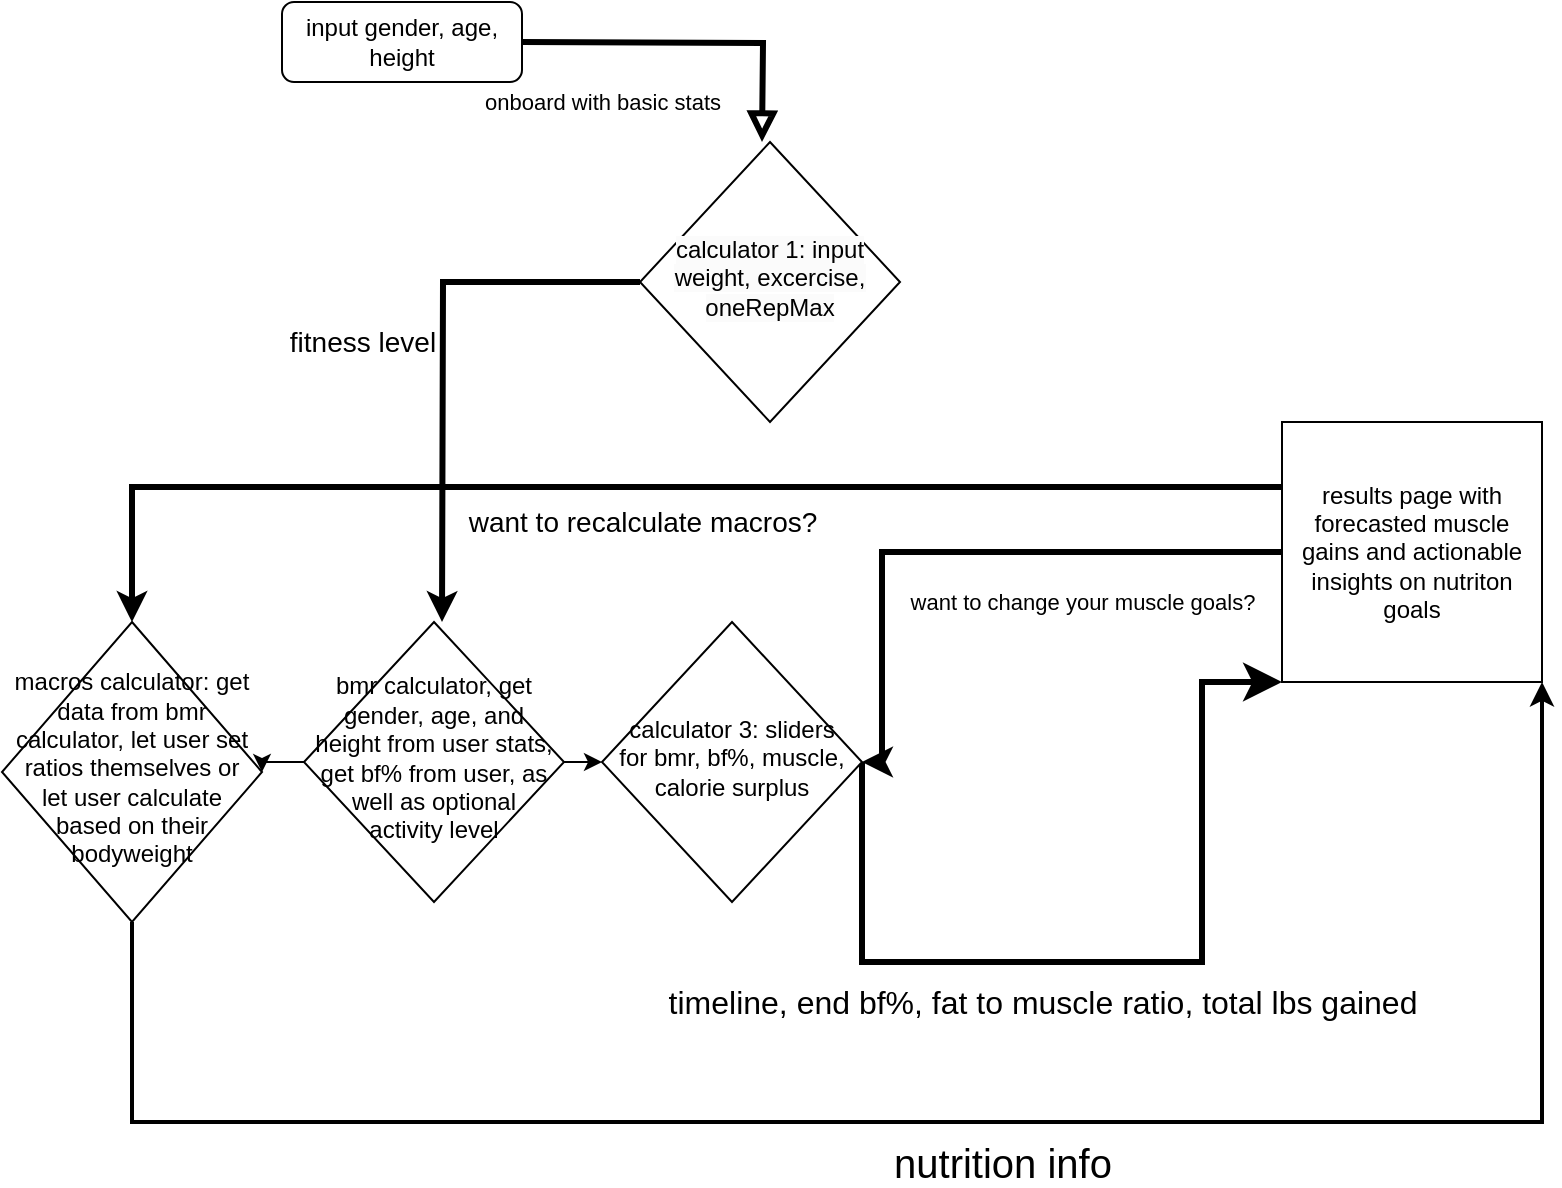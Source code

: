 <mxfile version="21.1.2" type="github">
  <diagram id="C5RBs43oDa-KdzZeNtuy" name="Page-1">
    <mxGraphModel dx="2063" dy="1215" grid="1" gridSize="10" guides="1" tooltips="1" connect="1" arrows="1" fold="1" page="1" pageScale="1" pageWidth="827" pageHeight="1169" math="0" shadow="0">
      <root>
        <mxCell id="WIyWlLk6GJQsqaUBKTNV-0" />
        <mxCell id="WIyWlLk6GJQsqaUBKTNV-1" parent="WIyWlLk6GJQsqaUBKTNV-0" />
        <mxCell id="WIyWlLk6GJQsqaUBKTNV-3" value="input gender, age, height" style="rounded=1;whiteSpace=wrap;html=1;fontSize=12;glass=0;strokeWidth=1;shadow=0;" parent="WIyWlLk6GJQsqaUBKTNV-1" vertex="1">
          <mxGeometry x="160" y="50" width="120" height="40" as="geometry" />
        </mxCell>
        <mxCell id="C7lqwgW3DdqIQ0tNQ6dV-1" value="onboard with basic stats" style="rounded=0;html=1;jettySize=auto;orthogonalLoop=1;fontSize=11;endArrow=block;endFill=0;endSize=8;strokeWidth=3;shadow=0;labelBackgroundColor=none;edgeStyle=orthogonalEdgeStyle;" edge="1" parent="WIyWlLk6GJQsqaUBKTNV-1">
          <mxGeometry x="-0.529" y="-30" relative="1" as="geometry">
            <mxPoint x="280" y="70" as="sourcePoint" />
            <mxPoint x="400" y="120" as="targetPoint" />
            <mxPoint as="offset" />
          </mxGeometry>
        </mxCell>
        <mxCell id="C7lqwgW3DdqIQ0tNQ6dV-5" value="&lt;font style=&quot;font-size: 14px;&quot;&gt;fitness level&lt;/font&gt;" style="edgeStyle=orthogonalEdgeStyle;rounded=0;orthogonalLoop=1;jettySize=auto;html=1;exitX=0;exitY=0.5;exitDx=0;exitDy=0;strokeWidth=3;" edge="1" parent="WIyWlLk6GJQsqaUBKTNV-1" source="C7lqwgW3DdqIQ0tNQ6dV-3">
          <mxGeometry x="-0.041" y="-40" relative="1" as="geometry">
            <mxPoint x="240" y="360" as="targetPoint" />
            <mxPoint as="offset" />
          </mxGeometry>
        </mxCell>
        <mxCell id="C7lqwgW3DdqIQ0tNQ6dV-3" value="&lt;span style=&quot;color: rgb(0, 0, 0); font-family: Helvetica; font-size: 12px; font-style: normal; font-variant-ligatures: normal; font-variant-caps: normal; font-weight: 400; letter-spacing: normal; orphans: 2; text-align: center; text-indent: 0px; text-transform: none; widows: 2; word-spacing: 0px; -webkit-text-stroke-width: 0px; background-color: rgb(251, 251, 251); text-decoration-thickness: initial; text-decoration-style: initial; text-decoration-color: initial; float: none; display: inline !important;&quot;&gt;calculator 1: input weight, excercise, oneRepMax&lt;/span&gt;" style="rhombus;whiteSpace=wrap;html=1;shadow=0;fontFamily=Helvetica;fontSize=12;align=center;strokeWidth=1;spacing=6;spacingTop=-4;" vertex="1" parent="WIyWlLk6GJQsqaUBKTNV-1">
          <mxGeometry x="339" y="120" width="130" height="140" as="geometry" />
        </mxCell>
        <mxCell id="C7lqwgW3DdqIQ0tNQ6dV-7" value="&lt;font style=&quot;font-size: 16px;&quot;&gt;timeline, end bf%, fat to muscle ratio, total lbs gained&lt;/font&gt;" style="edgeStyle=orthogonalEdgeStyle;rounded=0;orthogonalLoop=1;jettySize=auto;html=1;exitX=1;exitY=0.5;exitDx=0;exitDy=0;endSize=10;strokeWidth=3;" edge="1" parent="WIyWlLk6GJQsqaUBKTNV-1" source="C7lqwgW3DdqIQ0tNQ6dV-6">
          <mxGeometry x="-0.156" y="-20" relative="1" as="geometry">
            <mxPoint x="660" y="390" as="targetPoint" />
            <Array as="points">
              <mxPoint x="450" y="530" />
              <mxPoint x="620" y="530" />
              <mxPoint x="620" y="390" />
            </Array>
            <mxPoint as="offset" />
          </mxGeometry>
        </mxCell>
        <mxCell id="C7lqwgW3DdqIQ0tNQ6dV-6" value="calculator 3: sliders for bmr, bf%, muscle, calorie surplus" style="rhombus;whiteSpace=wrap;html=1;shadow=0;fontFamily=Helvetica;fontSize=12;align=center;strokeWidth=1;spacing=6;spacingTop=-4;" vertex="1" parent="WIyWlLk6GJQsqaUBKTNV-1">
          <mxGeometry x="320" y="360" width="130" height="140" as="geometry" />
        </mxCell>
        <mxCell id="C7lqwgW3DdqIQ0tNQ6dV-13" style="edgeStyle=orthogonalEdgeStyle;rounded=0;orthogonalLoop=1;jettySize=auto;html=1;exitX=1;exitY=0.5;exitDx=0;exitDy=0;entryX=0;entryY=0.5;entryDx=0;entryDy=0;" edge="1" parent="WIyWlLk6GJQsqaUBKTNV-1" source="C7lqwgW3DdqIQ0tNQ6dV-8" target="C7lqwgW3DdqIQ0tNQ6dV-6">
          <mxGeometry relative="1" as="geometry" />
        </mxCell>
        <mxCell id="C7lqwgW3DdqIQ0tNQ6dV-16" style="edgeStyle=orthogonalEdgeStyle;rounded=0;orthogonalLoop=1;jettySize=auto;html=1;exitX=0;exitY=0.5;exitDx=0;exitDy=0;entryX=1;entryY=0.5;entryDx=0;entryDy=0;" edge="1" parent="WIyWlLk6GJQsqaUBKTNV-1" source="C7lqwgW3DdqIQ0tNQ6dV-8" target="C7lqwgW3DdqIQ0tNQ6dV-9">
          <mxGeometry relative="1" as="geometry" />
        </mxCell>
        <mxCell id="C7lqwgW3DdqIQ0tNQ6dV-8" value="bmr calculator, get gender, age, and height from user stats, get bf% from user, as well as optional activity level" style="rhombus;whiteSpace=wrap;html=1;shadow=0;fontFamily=Helvetica;fontSize=12;align=center;strokeWidth=1;spacing=6;spacingTop=-4;" vertex="1" parent="WIyWlLk6GJQsqaUBKTNV-1">
          <mxGeometry x="171" y="360" width="130" height="140" as="geometry" />
        </mxCell>
        <mxCell id="C7lqwgW3DdqIQ0tNQ6dV-18" value="&lt;font style=&quot;font-size: 20px;&quot;&gt;nutrition info&lt;/font&gt;" style="edgeStyle=orthogonalEdgeStyle;rounded=0;orthogonalLoop=1;jettySize=auto;html=1;exitX=0.5;exitY=1;exitDx=0;exitDy=0;entryX=1;entryY=1;entryDx=0;entryDy=0;strokeWidth=2;" edge="1" parent="WIyWlLk6GJQsqaUBKTNV-1" source="C7lqwgW3DdqIQ0tNQ6dV-9" target="C7lqwgW3DdqIQ0tNQ6dV-14">
          <mxGeometry x="0.044" y="-20" relative="1" as="geometry">
            <Array as="points">
              <mxPoint x="85" y="610" />
              <mxPoint x="790" y="610" />
            </Array>
            <mxPoint as="offset" />
          </mxGeometry>
        </mxCell>
        <mxCell id="C7lqwgW3DdqIQ0tNQ6dV-9" value="&lt;font style=&quot;font-size: 12px;&quot;&gt;macros calculator: get data from bmr calculator, let user set ratios themselves or let user calculate based on their bodyweight&lt;/font&gt;" style="rhombus;whiteSpace=wrap;html=1;shadow=0;fontFamily=Helvetica;fontSize=12;align=center;strokeWidth=1;spacing=6;spacingTop=-4;" vertex="1" parent="WIyWlLk6GJQsqaUBKTNV-1">
          <mxGeometry x="20" y="360" width="130" height="150" as="geometry" />
        </mxCell>
        <mxCell id="C7lqwgW3DdqIQ0tNQ6dV-19" value="&lt;font style=&quot;font-size: 14px;&quot;&gt;want to recalculate macros?&lt;/font&gt;" style="edgeStyle=orthogonalEdgeStyle;rounded=0;orthogonalLoop=1;jettySize=auto;html=1;exitX=0;exitY=0.25;exitDx=0;exitDy=0;entryX=0.5;entryY=0;entryDx=0;entryDy=0;strokeWidth=3;" edge="1" parent="WIyWlLk6GJQsqaUBKTNV-1" source="C7lqwgW3DdqIQ0tNQ6dV-14" target="C7lqwgW3DdqIQ0tNQ6dV-9">
          <mxGeometry x="-0.004" y="17" relative="1" as="geometry">
            <mxPoint as="offset" />
          </mxGeometry>
        </mxCell>
        <mxCell id="C7lqwgW3DdqIQ0tNQ6dV-20" value="want to change your muscle goals?" style="edgeStyle=orthogonalEdgeStyle;rounded=0;orthogonalLoop=1;jettySize=auto;html=1;strokeWidth=3;" edge="1" parent="WIyWlLk6GJQsqaUBKTNV-1" source="C7lqwgW3DdqIQ0tNQ6dV-14" target="C7lqwgW3DdqIQ0tNQ6dV-6">
          <mxGeometry x="-0.365" y="25" relative="1" as="geometry">
            <Array as="points">
              <mxPoint x="460" y="325" />
              <mxPoint x="460" y="430" />
            </Array>
            <mxPoint as="offset" />
          </mxGeometry>
        </mxCell>
        <mxCell id="C7lqwgW3DdqIQ0tNQ6dV-14" value="results page with forecasted muscle gains and actionable insights on nutriton goals" style="whiteSpace=wrap;html=1;aspect=fixed;" vertex="1" parent="WIyWlLk6GJQsqaUBKTNV-1">
          <mxGeometry x="660" y="260" width="130" height="130" as="geometry" />
        </mxCell>
      </root>
    </mxGraphModel>
  </diagram>
</mxfile>
